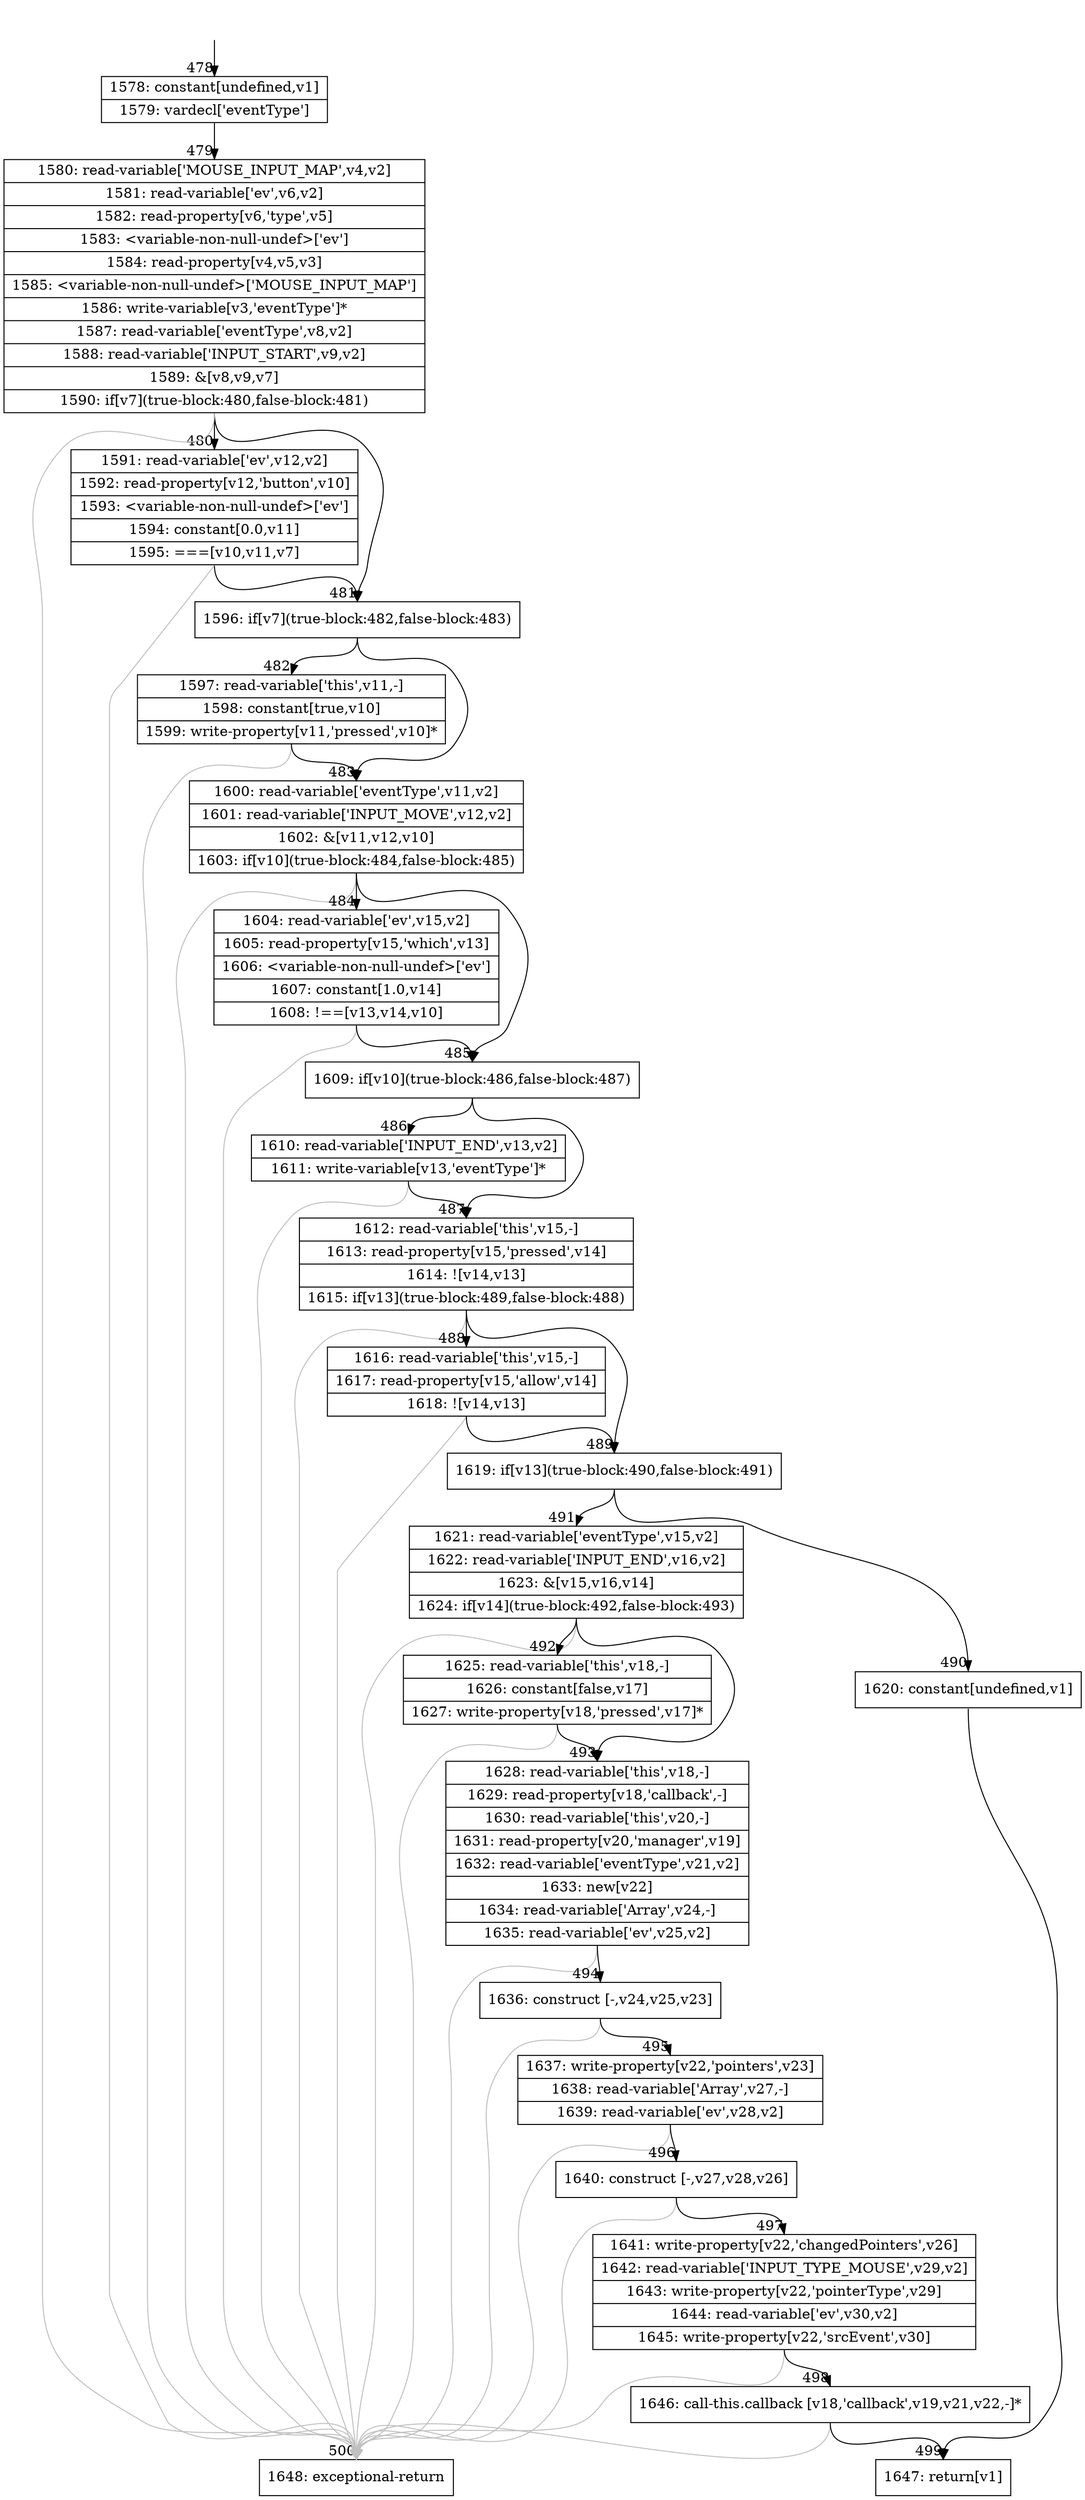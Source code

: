 digraph {
rankdir="TD"
BB_entry45[shape=none,label=""];
BB_entry45 -> BB478 [tailport=s, headport=n, headlabel="    478"]
BB478 [shape=record label="{1578: constant[undefined,v1]|1579: vardecl['eventType']}" ] 
BB478 -> BB479 [tailport=s, headport=n, headlabel="      479"]
BB479 [shape=record label="{1580: read-variable['MOUSE_INPUT_MAP',v4,v2]|1581: read-variable['ev',v6,v2]|1582: read-property[v6,'type',v5]|1583: \<variable-non-null-undef\>['ev']|1584: read-property[v4,v5,v3]|1585: \<variable-non-null-undef\>['MOUSE_INPUT_MAP']|1586: write-variable[v3,'eventType']*|1587: read-variable['eventType',v8,v2]|1588: read-variable['INPUT_START',v9,v2]|1589: &[v8,v9,v7]|1590: if[v7](true-block:480,false-block:481)}" ] 
BB479 -> BB481 [tailport=s, headport=n, headlabel="      481"]
BB479 -> BB480 [tailport=s, headport=n, headlabel="      480"]
BB479 -> BB500 [tailport=s, headport=n, color=gray, headlabel="      500"]
BB480 [shape=record label="{1591: read-variable['ev',v12,v2]|1592: read-property[v12,'button',v10]|1593: \<variable-non-null-undef\>['ev']|1594: constant[0.0,v11]|1595: ===[v10,v11,v7]}" ] 
BB480 -> BB481 [tailport=s, headport=n]
BB480 -> BB500 [tailport=s, headport=n, color=gray]
BB481 [shape=record label="{1596: if[v7](true-block:482,false-block:483)}" ] 
BB481 -> BB482 [tailport=s, headport=n, headlabel="      482"]
BB481 -> BB483 [tailport=s, headport=n, headlabel="      483"]
BB482 [shape=record label="{1597: read-variable['this',v11,-]|1598: constant[true,v10]|1599: write-property[v11,'pressed',v10]*}" ] 
BB482 -> BB483 [tailport=s, headport=n]
BB482 -> BB500 [tailport=s, headport=n, color=gray]
BB483 [shape=record label="{1600: read-variable['eventType',v11,v2]|1601: read-variable['INPUT_MOVE',v12,v2]|1602: &[v11,v12,v10]|1603: if[v10](true-block:484,false-block:485)}" ] 
BB483 -> BB485 [tailport=s, headport=n, headlabel="      485"]
BB483 -> BB484 [tailport=s, headport=n, headlabel="      484"]
BB483 -> BB500 [tailport=s, headport=n, color=gray]
BB484 [shape=record label="{1604: read-variable['ev',v15,v2]|1605: read-property[v15,'which',v13]|1606: \<variable-non-null-undef\>['ev']|1607: constant[1.0,v14]|1608: !==[v13,v14,v10]}" ] 
BB484 -> BB485 [tailport=s, headport=n]
BB484 -> BB500 [tailport=s, headport=n, color=gray]
BB485 [shape=record label="{1609: if[v10](true-block:486,false-block:487)}" ] 
BB485 -> BB486 [tailport=s, headport=n, headlabel="      486"]
BB485 -> BB487 [tailport=s, headport=n, headlabel="      487"]
BB486 [shape=record label="{1610: read-variable['INPUT_END',v13,v2]|1611: write-variable[v13,'eventType']*}" ] 
BB486 -> BB487 [tailport=s, headport=n]
BB486 -> BB500 [tailport=s, headport=n, color=gray]
BB487 [shape=record label="{1612: read-variable['this',v15,-]|1613: read-property[v15,'pressed',v14]|1614: ![v14,v13]|1615: if[v13](true-block:489,false-block:488)}" ] 
BB487 -> BB489 [tailport=s, headport=n, headlabel="      489"]
BB487 -> BB488 [tailport=s, headport=n, headlabel="      488"]
BB487 -> BB500 [tailport=s, headport=n, color=gray]
BB488 [shape=record label="{1616: read-variable['this',v15,-]|1617: read-property[v15,'allow',v14]|1618: ![v14,v13]}" ] 
BB488 -> BB489 [tailport=s, headport=n]
BB488 -> BB500 [tailport=s, headport=n, color=gray]
BB489 [shape=record label="{1619: if[v13](true-block:490,false-block:491)}" ] 
BB489 -> BB490 [tailport=s, headport=n, headlabel="      490"]
BB489 -> BB491 [tailport=s, headport=n, headlabel="      491"]
BB490 [shape=record label="{1620: constant[undefined,v1]}" ] 
BB490 -> BB499 [tailport=s, headport=n, headlabel="      499"]
BB491 [shape=record label="{1621: read-variable['eventType',v15,v2]|1622: read-variable['INPUT_END',v16,v2]|1623: &[v15,v16,v14]|1624: if[v14](true-block:492,false-block:493)}" ] 
BB491 -> BB492 [tailport=s, headport=n, headlabel="      492"]
BB491 -> BB493 [tailport=s, headport=n, headlabel="      493"]
BB491 -> BB500 [tailport=s, headport=n, color=gray]
BB492 [shape=record label="{1625: read-variable['this',v18,-]|1626: constant[false,v17]|1627: write-property[v18,'pressed',v17]*}" ] 
BB492 -> BB493 [tailport=s, headport=n]
BB492 -> BB500 [tailport=s, headport=n, color=gray]
BB493 [shape=record label="{1628: read-variable['this',v18,-]|1629: read-property[v18,'callback',-]|1630: read-variable['this',v20,-]|1631: read-property[v20,'manager',v19]|1632: read-variable['eventType',v21,v2]|1633: new[v22]|1634: read-variable['Array',v24,-]|1635: read-variable['ev',v25,v2]}" ] 
BB493 -> BB494 [tailport=s, headport=n, headlabel="      494"]
BB493 -> BB500 [tailport=s, headport=n, color=gray]
BB494 [shape=record label="{1636: construct [-,v24,v25,v23]}" ] 
BB494 -> BB495 [tailport=s, headport=n, headlabel="      495"]
BB494 -> BB500 [tailport=s, headport=n, color=gray]
BB495 [shape=record label="{1637: write-property[v22,'pointers',v23]|1638: read-variable['Array',v27,-]|1639: read-variable['ev',v28,v2]}" ] 
BB495 -> BB496 [tailport=s, headport=n, headlabel="      496"]
BB495 -> BB500 [tailport=s, headport=n, color=gray]
BB496 [shape=record label="{1640: construct [-,v27,v28,v26]}" ] 
BB496 -> BB497 [tailport=s, headport=n, headlabel="      497"]
BB496 -> BB500 [tailport=s, headport=n, color=gray]
BB497 [shape=record label="{1641: write-property[v22,'changedPointers',v26]|1642: read-variable['INPUT_TYPE_MOUSE',v29,v2]|1643: write-property[v22,'pointerType',v29]|1644: read-variable['ev',v30,v2]|1645: write-property[v22,'srcEvent',v30]}" ] 
BB497 -> BB498 [tailport=s, headport=n, headlabel="      498"]
BB497 -> BB500 [tailport=s, headport=n, color=gray]
BB498 [shape=record label="{1646: call-this.callback [v18,'callback',v19,v21,v22,-]*}" ] 
BB498 -> BB499 [tailport=s, headport=n]
BB498 -> BB500 [tailport=s, headport=n, color=gray]
BB499 [shape=record label="{1647: return[v1]}" ] 
BB500 [shape=record label="{1648: exceptional-return}" ] 
//#$~ 769
}
